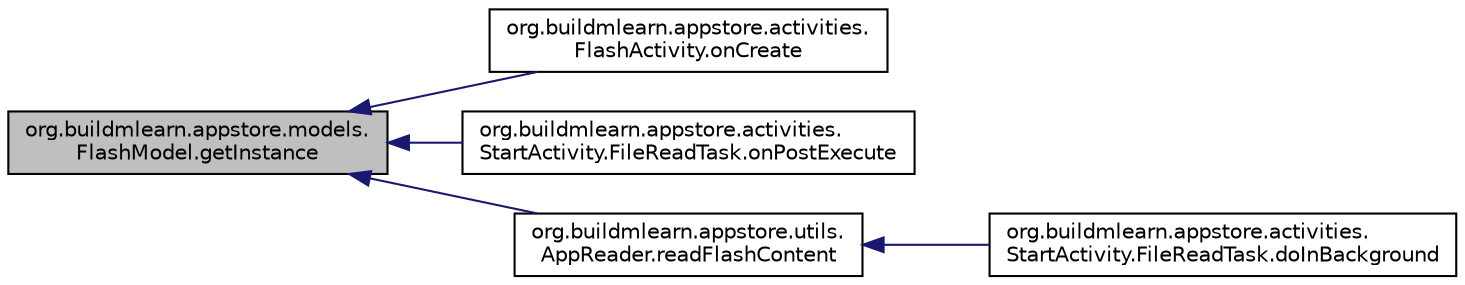 digraph "org.buildmlearn.appstore.models.FlashModel.getInstance"
{
 // INTERACTIVE_SVG=YES
  bgcolor="transparent";
  edge [fontname="Helvetica",fontsize="10",labelfontname="Helvetica",labelfontsize="10"];
  node [fontname="Helvetica",fontsize="10",shape=record];
  rankdir="LR";
  Node1 [label="org.buildmlearn.appstore.models.\lFlashModel.getInstance",height=0.2,width=0.4,color="black", fillcolor="grey75", style="filled", fontcolor="black"];
  Node1 -> Node2 [dir="back",color="midnightblue",fontsize="10",style="solid",fontname="Helvetica"];
  Node2 [label="org.buildmlearn.appstore.activities.\lFlashActivity.onCreate",height=0.2,width=0.4,color="black",URL="$d6/d1d/classorg_1_1buildmlearn_1_1appstore_1_1activities_1_1_flash_activity.html#a76bd9b78546b0a6b5867988002f88e36",tooltip="The method is executed first when the activity is created. "];
  Node1 -> Node3 [dir="back",color="midnightblue",fontsize="10",style="solid",fontname="Helvetica"];
  Node3 [label="org.buildmlearn.appstore.activities.\lStartActivity.FileReadTask.onPostExecute",height=0.2,width=0.4,color="black",URL="$d3/dbf/classorg_1_1buildmlearn_1_1appstore_1_1activities_1_1_start_activity_1_1_file_read_task.html#a1170e20ba70058ef64883f3cc85e209b",tooltip="This method is called after the task has been performed. "];
  Node1 -> Node4 [dir="back",color="midnightblue",fontsize="10",style="solid",fontname="Helvetica"];
  Node4 [label="org.buildmlearn.appstore.utils.\lAppReader.readFlashContent",height=0.2,width=0.4,color="black",URL="$d0/da8/classorg_1_1buildmlearn_1_1appstore_1_1utils_1_1_app_reader.html#aefcab830573415c5c0d3d21a31e05e46",tooltip="Reads the FlashCards type of app. "];
  Node4 -> Node5 [dir="back",color="midnightblue",fontsize="10",style="solid",fontname="Helvetica"];
  Node5 [label="org.buildmlearn.appstore.activities.\lStartActivity.FileReadTask.doInBackground",height=0.2,width=0.4,color="black",URL="$d3/dbf/classorg_1_1buildmlearn_1_1appstore_1_1activities_1_1_start_activity_1_1_file_read_task.html#aed534a6e0d4bcb1df8009e878e2bb95f",tooltip="This method is automatically called, when the class is set to be executed. "];
}
